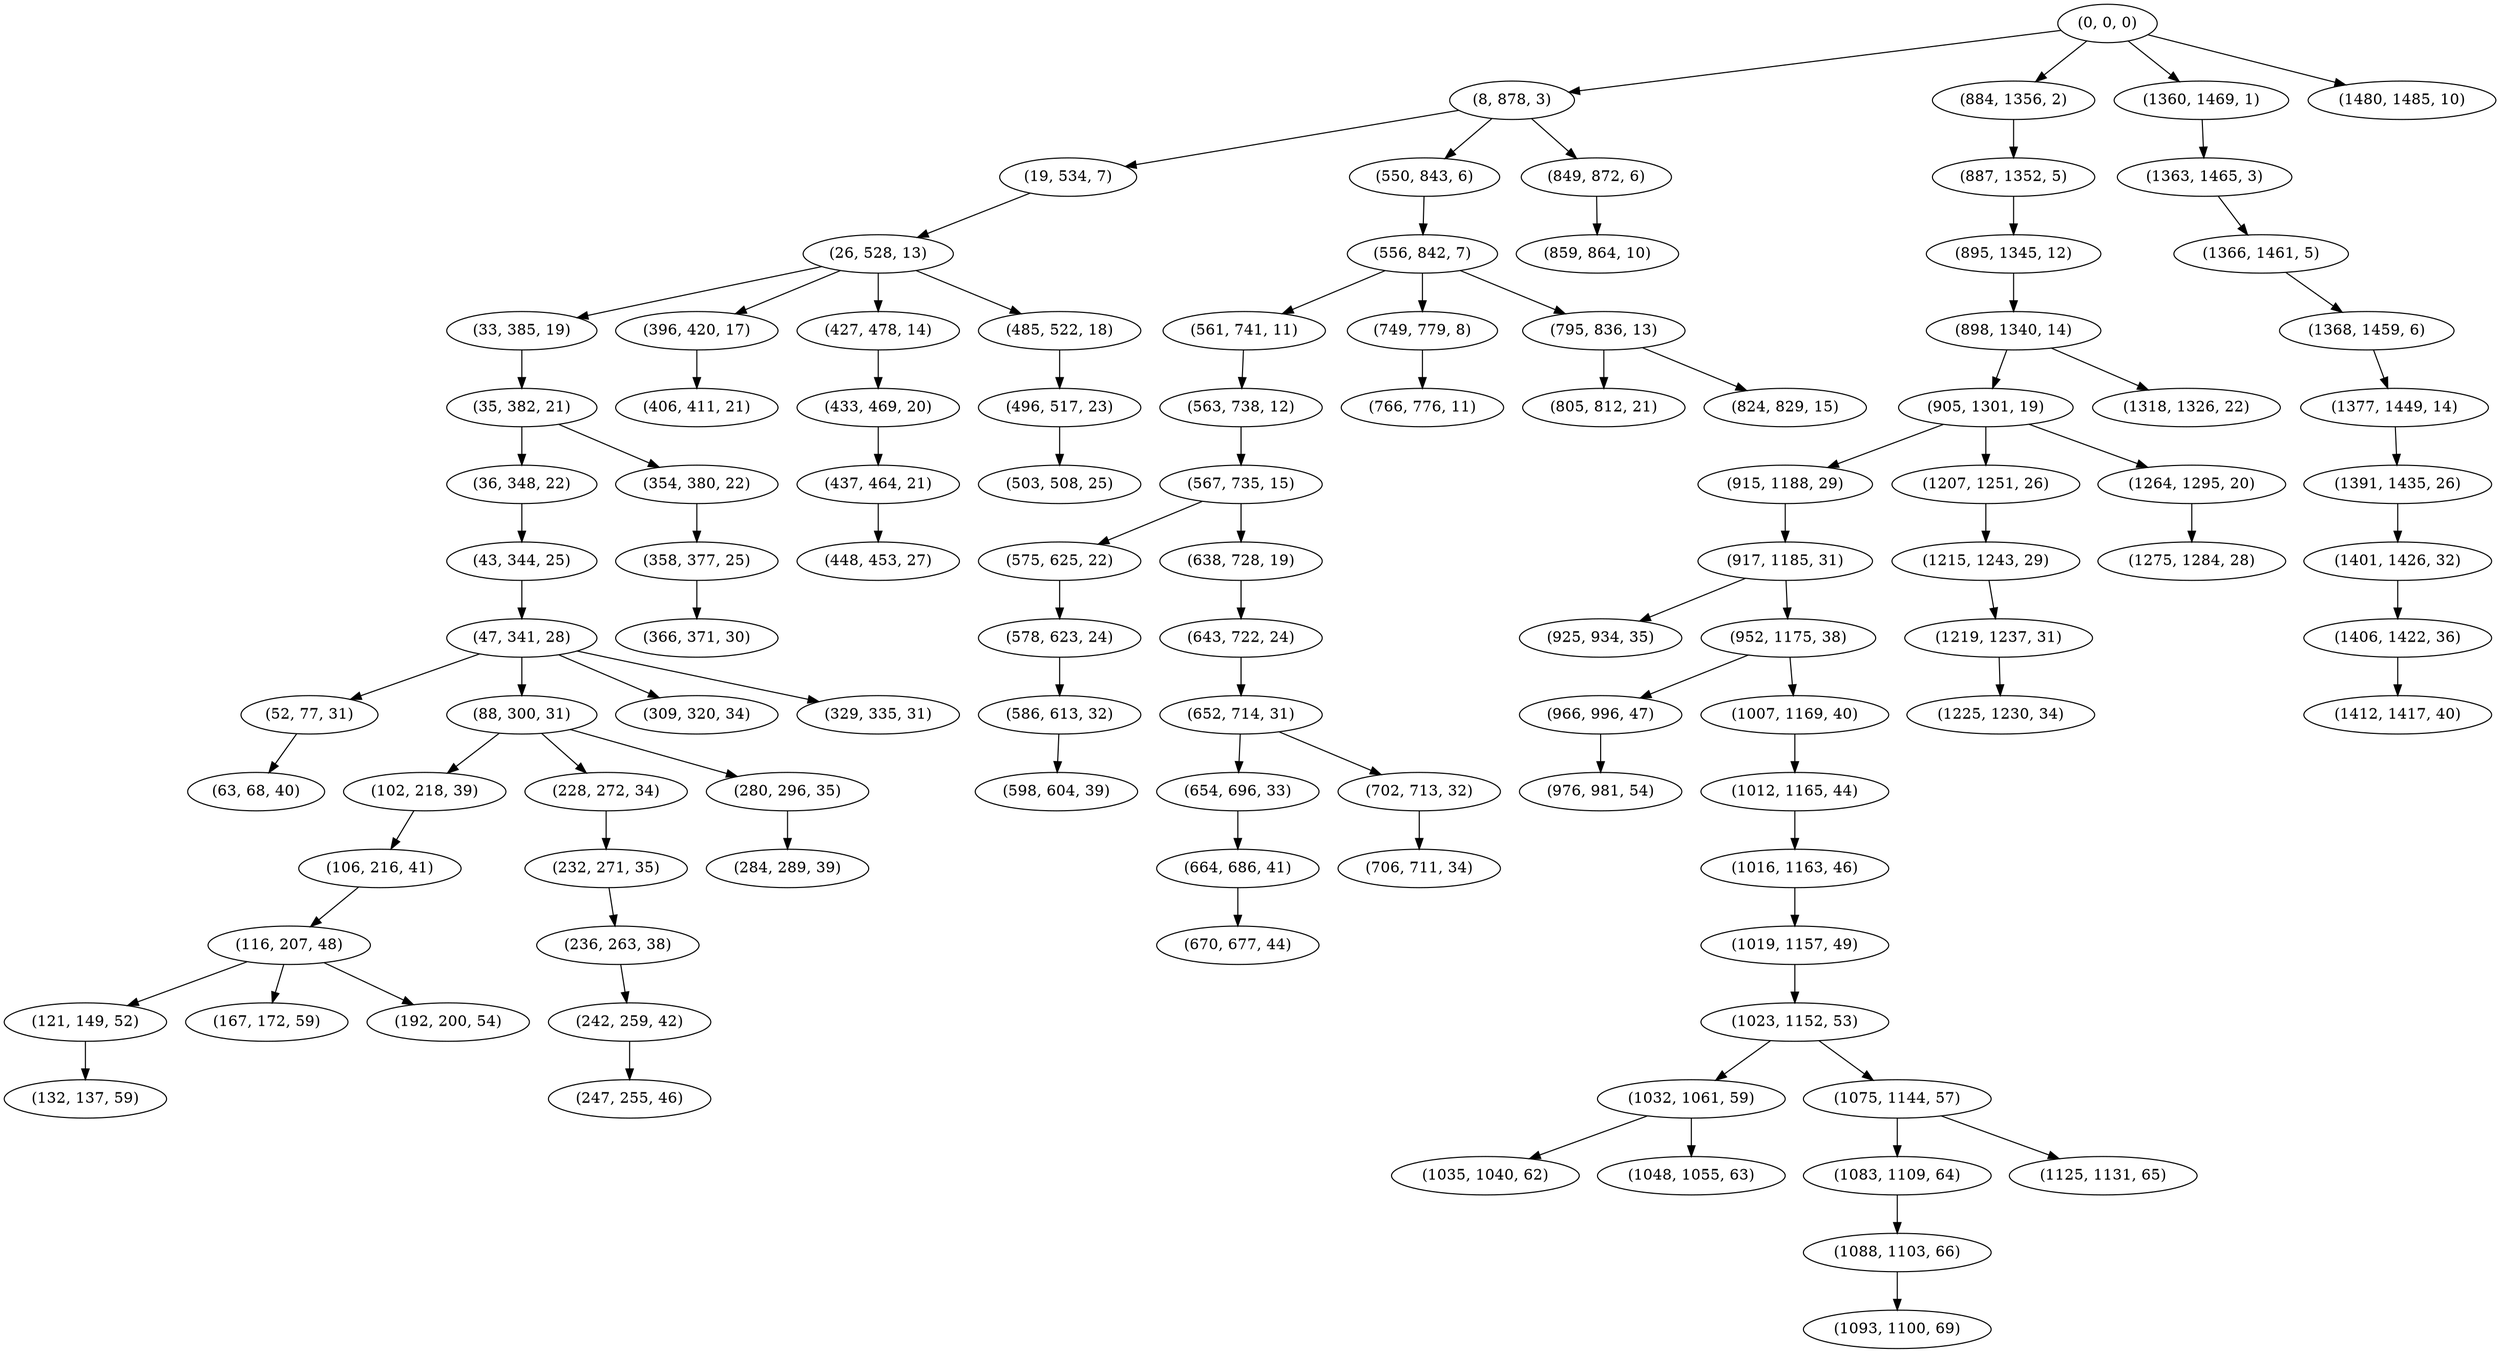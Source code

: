 digraph tree {
    "(0, 0, 0)";
    "(8, 878, 3)";
    "(19, 534, 7)";
    "(26, 528, 13)";
    "(33, 385, 19)";
    "(35, 382, 21)";
    "(36, 348, 22)";
    "(43, 344, 25)";
    "(47, 341, 28)";
    "(52, 77, 31)";
    "(63, 68, 40)";
    "(88, 300, 31)";
    "(102, 218, 39)";
    "(106, 216, 41)";
    "(116, 207, 48)";
    "(121, 149, 52)";
    "(132, 137, 59)";
    "(167, 172, 59)";
    "(192, 200, 54)";
    "(228, 272, 34)";
    "(232, 271, 35)";
    "(236, 263, 38)";
    "(242, 259, 42)";
    "(247, 255, 46)";
    "(280, 296, 35)";
    "(284, 289, 39)";
    "(309, 320, 34)";
    "(329, 335, 31)";
    "(354, 380, 22)";
    "(358, 377, 25)";
    "(366, 371, 30)";
    "(396, 420, 17)";
    "(406, 411, 21)";
    "(427, 478, 14)";
    "(433, 469, 20)";
    "(437, 464, 21)";
    "(448, 453, 27)";
    "(485, 522, 18)";
    "(496, 517, 23)";
    "(503, 508, 25)";
    "(550, 843, 6)";
    "(556, 842, 7)";
    "(561, 741, 11)";
    "(563, 738, 12)";
    "(567, 735, 15)";
    "(575, 625, 22)";
    "(578, 623, 24)";
    "(586, 613, 32)";
    "(598, 604, 39)";
    "(638, 728, 19)";
    "(643, 722, 24)";
    "(652, 714, 31)";
    "(654, 696, 33)";
    "(664, 686, 41)";
    "(670, 677, 44)";
    "(702, 713, 32)";
    "(706, 711, 34)";
    "(749, 779, 8)";
    "(766, 776, 11)";
    "(795, 836, 13)";
    "(805, 812, 21)";
    "(824, 829, 15)";
    "(849, 872, 6)";
    "(859, 864, 10)";
    "(884, 1356, 2)";
    "(887, 1352, 5)";
    "(895, 1345, 12)";
    "(898, 1340, 14)";
    "(905, 1301, 19)";
    "(915, 1188, 29)";
    "(917, 1185, 31)";
    "(925, 934, 35)";
    "(952, 1175, 38)";
    "(966, 996, 47)";
    "(976, 981, 54)";
    "(1007, 1169, 40)";
    "(1012, 1165, 44)";
    "(1016, 1163, 46)";
    "(1019, 1157, 49)";
    "(1023, 1152, 53)";
    "(1032, 1061, 59)";
    "(1035, 1040, 62)";
    "(1048, 1055, 63)";
    "(1075, 1144, 57)";
    "(1083, 1109, 64)";
    "(1088, 1103, 66)";
    "(1093, 1100, 69)";
    "(1125, 1131, 65)";
    "(1207, 1251, 26)";
    "(1215, 1243, 29)";
    "(1219, 1237, 31)";
    "(1225, 1230, 34)";
    "(1264, 1295, 20)";
    "(1275, 1284, 28)";
    "(1318, 1326, 22)";
    "(1360, 1469, 1)";
    "(1363, 1465, 3)";
    "(1366, 1461, 5)";
    "(1368, 1459, 6)";
    "(1377, 1449, 14)";
    "(1391, 1435, 26)";
    "(1401, 1426, 32)";
    "(1406, 1422, 36)";
    "(1412, 1417, 40)";
    "(1480, 1485, 10)";
    "(0, 0, 0)" -> "(8, 878, 3)";
    "(0, 0, 0)" -> "(884, 1356, 2)";
    "(0, 0, 0)" -> "(1360, 1469, 1)";
    "(0, 0, 0)" -> "(1480, 1485, 10)";
    "(8, 878, 3)" -> "(19, 534, 7)";
    "(8, 878, 3)" -> "(550, 843, 6)";
    "(8, 878, 3)" -> "(849, 872, 6)";
    "(19, 534, 7)" -> "(26, 528, 13)";
    "(26, 528, 13)" -> "(33, 385, 19)";
    "(26, 528, 13)" -> "(396, 420, 17)";
    "(26, 528, 13)" -> "(427, 478, 14)";
    "(26, 528, 13)" -> "(485, 522, 18)";
    "(33, 385, 19)" -> "(35, 382, 21)";
    "(35, 382, 21)" -> "(36, 348, 22)";
    "(35, 382, 21)" -> "(354, 380, 22)";
    "(36, 348, 22)" -> "(43, 344, 25)";
    "(43, 344, 25)" -> "(47, 341, 28)";
    "(47, 341, 28)" -> "(52, 77, 31)";
    "(47, 341, 28)" -> "(88, 300, 31)";
    "(47, 341, 28)" -> "(309, 320, 34)";
    "(47, 341, 28)" -> "(329, 335, 31)";
    "(52, 77, 31)" -> "(63, 68, 40)";
    "(88, 300, 31)" -> "(102, 218, 39)";
    "(88, 300, 31)" -> "(228, 272, 34)";
    "(88, 300, 31)" -> "(280, 296, 35)";
    "(102, 218, 39)" -> "(106, 216, 41)";
    "(106, 216, 41)" -> "(116, 207, 48)";
    "(116, 207, 48)" -> "(121, 149, 52)";
    "(116, 207, 48)" -> "(167, 172, 59)";
    "(116, 207, 48)" -> "(192, 200, 54)";
    "(121, 149, 52)" -> "(132, 137, 59)";
    "(228, 272, 34)" -> "(232, 271, 35)";
    "(232, 271, 35)" -> "(236, 263, 38)";
    "(236, 263, 38)" -> "(242, 259, 42)";
    "(242, 259, 42)" -> "(247, 255, 46)";
    "(280, 296, 35)" -> "(284, 289, 39)";
    "(354, 380, 22)" -> "(358, 377, 25)";
    "(358, 377, 25)" -> "(366, 371, 30)";
    "(396, 420, 17)" -> "(406, 411, 21)";
    "(427, 478, 14)" -> "(433, 469, 20)";
    "(433, 469, 20)" -> "(437, 464, 21)";
    "(437, 464, 21)" -> "(448, 453, 27)";
    "(485, 522, 18)" -> "(496, 517, 23)";
    "(496, 517, 23)" -> "(503, 508, 25)";
    "(550, 843, 6)" -> "(556, 842, 7)";
    "(556, 842, 7)" -> "(561, 741, 11)";
    "(556, 842, 7)" -> "(749, 779, 8)";
    "(556, 842, 7)" -> "(795, 836, 13)";
    "(561, 741, 11)" -> "(563, 738, 12)";
    "(563, 738, 12)" -> "(567, 735, 15)";
    "(567, 735, 15)" -> "(575, 625, 22)";
    "(567, 735, 15)" -> "(638, 728, 19)";
    "(575, 625, 22)" -> "(578, 623, 24)";
    "(578, 623, 24)" -> "(586, 613, 32)";
    "(586, 613, 32)" -> "(598, 604, 39)";
    "(638, 728, 19)" -> "(643, 722, 24)";
    "(643, 722, 24)" -> "(652, 714, 31)";
    "(652, 714, 31)" -> "(654, 696, 33)";
    "(652, 714, 31)" -> "(702, 713, 32)";
    "(654, 696, 33)" -> "(664, 686, 41)";
    "(664, 686, 41)" -> "(670, 677, 44)";
    "(702, 713, 32)" -> "(706, 711, 34)";
    "(749, 779, 8)" -> "(766, 776, 11)";
    "(795, 836, 13)" -> "(805, 812, 21)";
    "(795, 836, 13)" -> "(824, 829, 15)";
    "(849, 872, 6)" -> "(859, 864, 10)";
    "(884, 1356, 2)" -> "(887, 1352, 5)";
    "(887, 1352, 5)" -> "(895, 1345, 12)";
    "(895, 1345, 12)" -> "(898, 1340, 14)";
    "(898, 1340, 14)" -> "(905, 1301, 19)";
    "(898, 1340, 14)" -> "(1318, 1326, 22)";
    "(905, 1301, 19)" -> "(915, 1188, 29)";
    "(905, 1301, 19)" -> "(1207, 1251, 26)";
    "(905, 1301, 19)" -> "(1264, 1295, 20)";
    "(915, 1188, 29)" -> "(917, 1185, 31)";
    "(917, 1185, 31)" -> "(925, 934, 35)";
    "(917, 1185, 31)" -> "(952, 1175, 38)";
    "(952, 1175, 38)" -> "(966, 996, 47)";
    "(952, 1175, 38)" -> "(1007, 1169, 40)";
    "(966, 996, 47)" -> "(976, 981, 54)";
    "(1007, 1169, 40)" -> "(1012, 1165, 44)";
    "(1012, 1165, 44)" -> "(1016, 1163, 46)";
    "(1016, 1163, 46)" -> "(1019, 1157, 49)";
    "(1019, 1157, 49)" -> "(1023, 1152, 53)";
    "(1023, 1152, 53)" -> "(1032, 1061, 59)";
    "(1023, 1152, 53)" -> "(1075, 1144, 57)";
    "(1032, 1061, 59)" -> "(1035, 1040, 62)";
    "(1032, 1061, 59)" -> "(1048, 1055, 63)";
    "(1075, 1144, 57)" -> "(1083, 1109, 64)";
    "(1075, 1144, 57)" -> "(1125, 1131, 65)";
    "(1083, 1109, 64)" -> "(1088, 1103, 66)";
    "(1088, 1103, 66)" -> "(1093, 1100, 69)";
    "(1207, 1251, 26)" -> "(1215, 1243, 29)";
    "(1215, 1243, 29)" -> "(1219, 1237, 31)";
    "(1219, 1237, 31)" -> "(1225, 1230, 34)";
    "(1264, 1295, 20)" -> "(1275, 1284, 28)";
    "(1360, 1469, 1)" -> "(1363, 1465, 3)";
    "(1363, 1465, 3)" -> "(1366, 1461, 5)";
    "(1366, 1461, 5)" -> "(1368, 1459, 6)";
    "(1368, 1459, 6)" -> "(1377, 1449, 14)";
    "(1377, 1449, 14)" -> "(1391, 1435, 26)";
    "(1391, 1435, 26)" -> "(1401, 1426, 32)";
    "(1401, 1426, 32)" -> "(1406, 1422, 36)";
    "(1406, 1422, 36)" -> "(1412, 1417, 40)";
}
